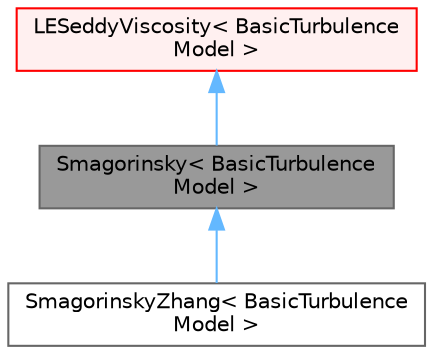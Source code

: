 digraph "Smagorinsky&lt; BasicTurbulenceModel &gt;"
{
 // LATEX_PDF_SIZE
  bgcolor="transparent";
  edge [fontname=Helvetica,fontsize=10,labelfontname=Helvetica,labelfontsize=10];
  node [fontname=Helvetica,fontsize=10,shape=box,height=0.2,width=0.4];
  Node1 [id="Node000001",label="Smagorinsky\< BasicTurbulence\lModel \>",height=0.2,width=0.4,color="gray40", fillcolor="grey60", style="filled", fontcolor="black",tooltip="The Smagorinsky SGS model."];
  Node2 -> Node1 [id="edge1_Node000001_Node000002",dir="back",color="steelblue1",style="solid",tooltip=" "];
  Node2 [id="Node000002",label="LESeddyViscosity\< BasicTurbulence\lModel \>",height=0.2,width=0.4,color="red", fillcolor="#FFF0F0", style="filled",URL="$classFoam_1_1LESModels_1_1LESeddyViscosity.html",tooltip="Eddy viscosity LES SGS model base class."];
  Node1 -> Node8 [id="edge2_Node000001_Node000008",dir="back",color="steelblue1",style="solid",tooltip=" "];
  Node8 [id="Node000008",label="SmagorinskyZhang\< BasicTurbulence\lModel \>",height=0.2,width=0.4,color="gray40", fillcolor="white", style="filled",URL="$classFoam_1_1LESModels_1_1SmagorinskyZhang.html",tooltip="The Smagorinsky SGS model including bubble-generated turbulence."];
}
